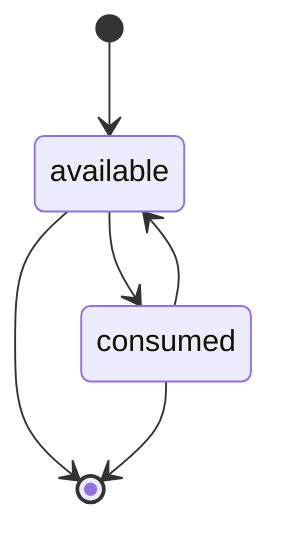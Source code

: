 stateDiagram-v2
   classDef event fill:darkgrey, color:black
   classDef public_api fill:lightgrey, color:black

    [*] --> available
    available --> consumed
    consumed --> available
    available --> [*]
    consumed --> [*]